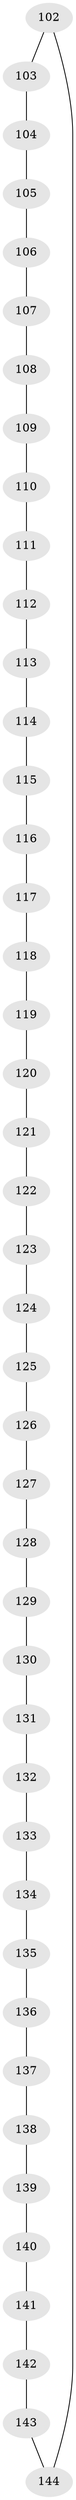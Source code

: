 // original degree distribution, {2: 1.0}
// Generated by graph-tools (version 1.1) at 2025/00/03/04/25 22:00:20]
// undirected, 43 vertices, 43 edges
graph export_dot {
graph [start="1"]
  node [color=gray90,style=filled];
  102;
  103;
  104;
  105;
  106;
  107;
  108;
  109;
  110;
  111;
  112;
  113;
  114;
  115;
  116;
  117;
  118;
  119;
  120;
  121;
  122;
  123;
  124;
  125;
  126;
  127;
  128;
  129;
  130;
  131;
  132;
  133;
  134;
  135;
  136;
  137;
  138;
  139;
  140;
  141;
  142;
  143;
  144 [super="+1+2+3+4+5+6+8+9+10+11+12+13+14+16+17+18+19+20+21+22+24+25+26+27+28+29+30+32+33+34+35+36+37+38+40+41+42+43+44+45+46+48+49+50+51+52+53+54+56+57+58+59+60+61+62+64+65+66+67+68+69+70+72+73+74+75+76+77+78+80+81+82+83+84+85+86+88+89+90+91+92+93+94+96+97+98+99+100+101"];
  102 -- 103;
  102 -- 144;
  103 -- 104;
  104 -- 105;
  105 -- 106;
  106 -- 107;
  107 -- 108;
  108 -- 109;
  109 -- 110;
  110 -- 111;
  111 -- 112;
  112 -- 113;
  113 -- 114;
  114 -- 115;
  115 -- 116;
  116 -- 117;
  117 -- 118;
  118 -- 119;
  119 -- 120;
  120 -- 121;
  121 -- 122;
  122 -- 123;
  123 -- 124;
  124 -- 125;
  125 -- 126;
  126 -- 127;
  127 -- 128;
  128 -- 129;
  129 -- 130;
  130 -- 131;
  131 -- 132;
  132 -- 133;
  133 -- 134;
  134 -- 135;
  135 -- 136;
  136 -- 137;
  137 -- 138;
  138 -- 139;
  139 -- 140;
  140 -- 141;
  141 -- 142;
  142 -- 143;
  143 -- 144;
}

